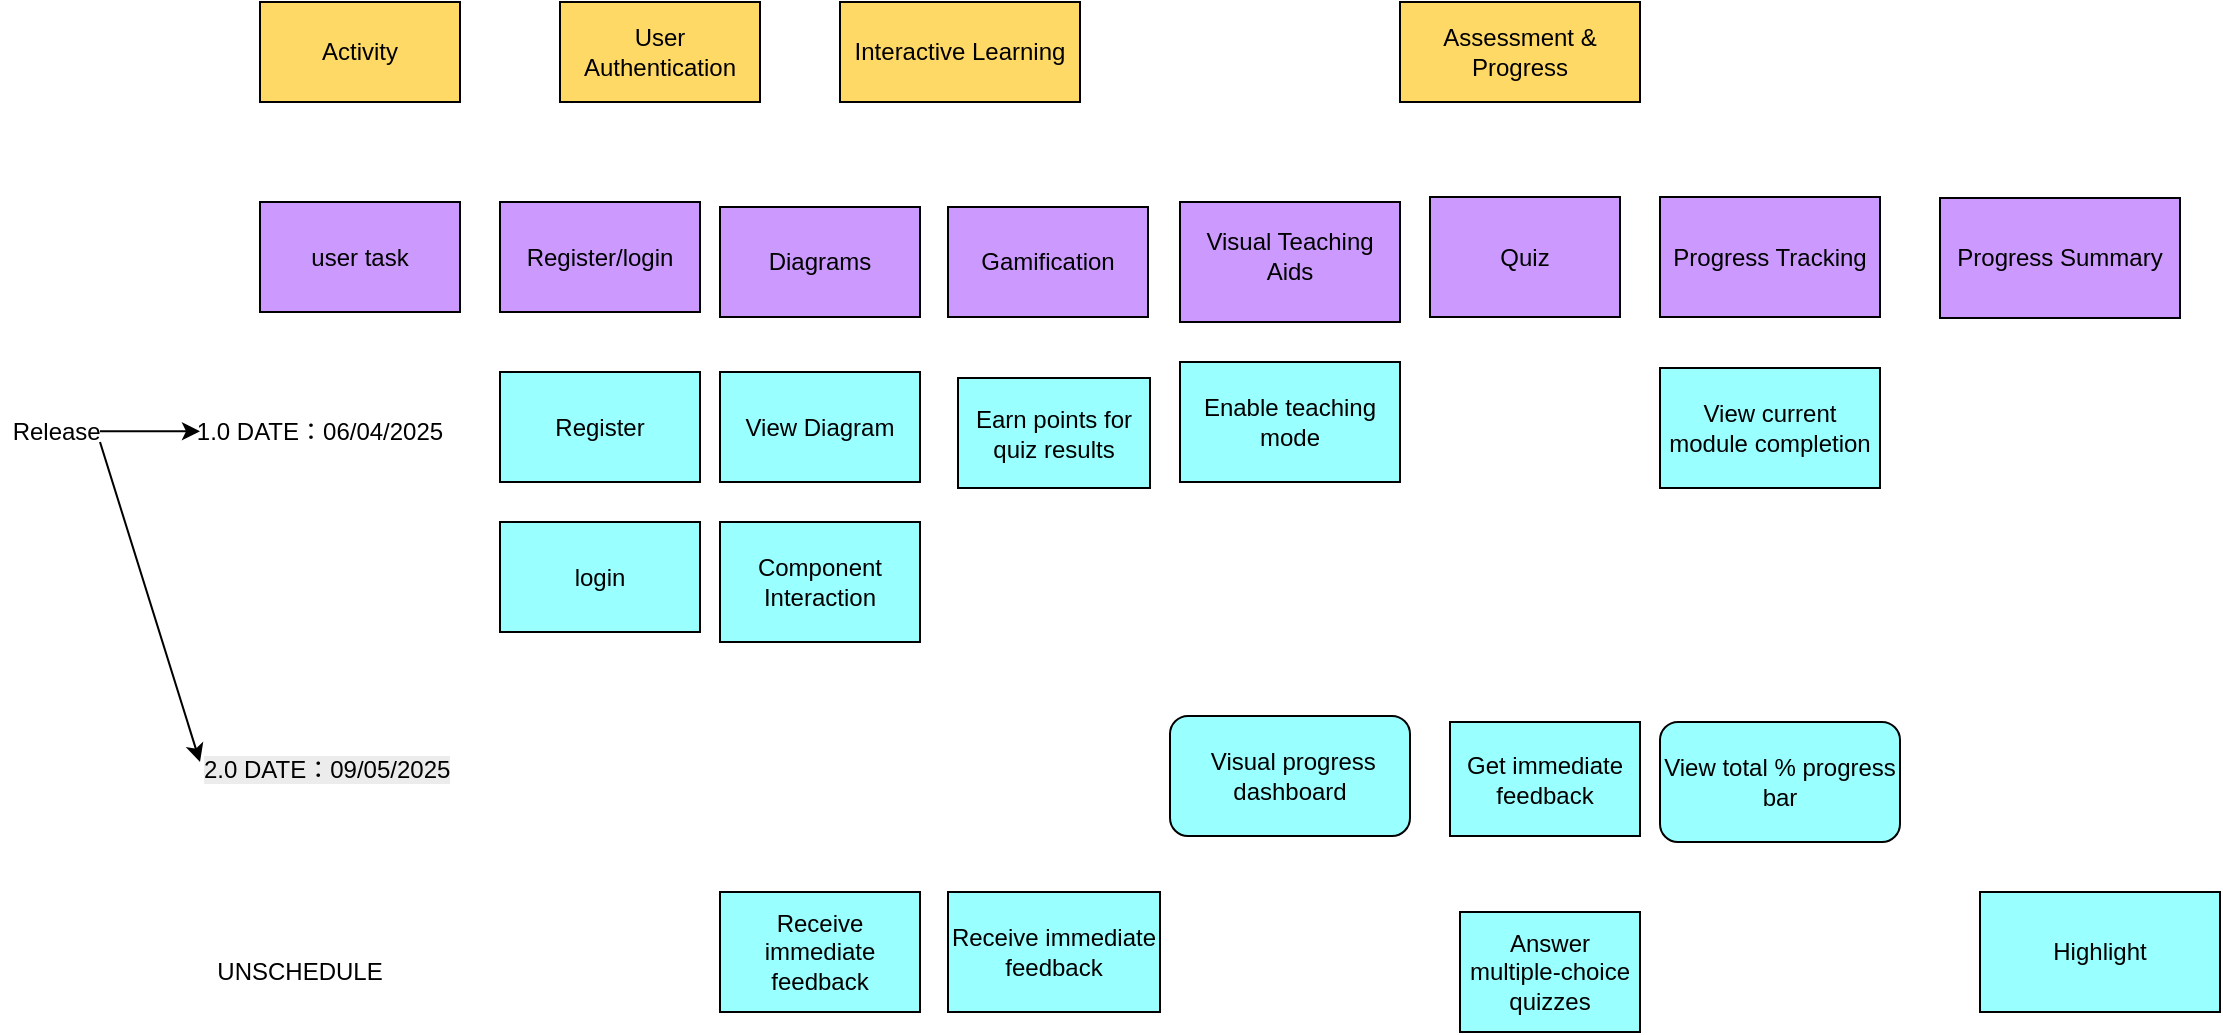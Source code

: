 <mxfile version="27.0.9">
  <diagram name="第 1 页" id="9NMkduw8GseNjqhNts78">
    <mxGraphModel dx="2272" dy="773" grid="1" gridSize="10" guides="1" tooltips="1" connect="1" arrows="1" fold="1" page="1" pageScale="1" pageWidth="827" pageHeight="1169" math="0" shadow="0">
      <root>
        <mxCell id="0" />
        <mxCell id="1" parent="0" />
        <mxCell id="i6qoPylQjN5Yd9TXkNc7-1" value="Activity" style="rounded=0;whiteSpace=wrap;html=1;fillColor=#FFD966;" parent="1" vertex="1">
          <mxGeometry x="70" y="80" width="100" height="50" as="geometry" />
        </mxCell>
        <mxCell id="i6qoPylQjN5Yd9TXkNc7-2" value="User Authentication" style="rounded=0;whiteSpace=wrap;html=1;fillColor=#FFD966;" parent="1" vertex="1">
          <mxGeometry x="220" y="80" width="100" height="50" as="geometry" />
        </mxCell>
        <mxCell id="i6qoPylQjN5Yd9TXkNc7-3" value="Interactive Learning" style="rounded=0;whiteSpace=wrap;html=1;fillColor=#FFD966;" parent="1" vertex="1">
          <mxGeometry x="360" y="80" width="120" height="50" as="geometry" />
        </mxCell>
        <mxCell id="i6qoPylQjN5Yd9TXkNc7-4" value="Assessment &amp;amp; Progress" style="rounded=0;whiteSpace=wrap;html=1;fillColor=#FFD966;" parent="1" vertex="1">
          <mxGeometry x="640" y="80" width="120" height="50" as="geometry" />
        </mxCell>
        <mxCell id="i6qoPylQjN5Yd9TXkNc7-5" value="user task" style="rounded=0;whiteSpace=wrap;html=1;fillColor=#CC99FF;" parent="1" vertex="1">
          <mxGeometry x="70" y="180" width="100" height="55" as="geometry" />
        </mxCell>
        <mxCell id="i6qoPylQjN5Yd9TXkNc7-6" value="Register/login" style="rounded=0;whiteSpace=wrap;html=1;fillColor=#CC99FF;" parent="1" vertex="1">
          <mxGeometry x="190" y="180" width="100" height="55" as="geometry" />
        </mxCell>
        <mxCell id="i6qoPylQjN5Yd9TXkNc7-8" value="Gamification" style="rounded=0;whiteSpace=wrap;html=1;fillColor=#CC99FF;" parent="1" vertex="1">
          <mxGeometry x="414" y="182.5" width="100" height="55" as="geometry" />
        </mxCell>
        <mxCell id="i6qoPylQjN5Yd9TXkNc7-10" value="&lt;table&gt;&lt;tbody&gt;&lt;tr&gt;&lt;td&gt;Visual Teaching Aids&lt;/td&gt;&lt;/tr&gt;&lt;/tbody&gt;&lt;/table&gt;&lt;table&gt;&lt;tbody&gt;&lt;tr&gt;&lt;td&gt;&lt;/td&gt;&lt;/tr&gt;&lt;/tbody&gt;&lt;/table&gt;" style="rounded=0;whiteSpace=wrap;html=1;fillColor=#CC99FF;" parent="1" vertex="1">
          <mxGeometry x="530" y="180" width="110" height="60" as="geometry" />
        </mxCell>
        <mxCell id="i6qoPylQjN5Yd9TXkNc7-12" value="Progress Tracking" style="rounded=0;whiteSpace=wrap;html=1;fillColor=#CC99FF;" parent="1" vertex="1">
          <mxGeometry x="770" y="177.5" width="110" height="60" as="geometry" />
        </mxCell>
        <mxCell id="i6qoPylQjN5Yd9TXkNc7-13" value="Progress Summary" style="rounded=0;whiteSpace=wrap;html=1;fillColor=#CC99FF;" parent="1" vertex="1">
          <mxGeometry x="910" y="178" width="120" height="60" as="geometry" />
        </mxCell>
        <mxCell id="i6qoPylQjN5Yd9TXkNc7-14" value="Release&amp;nbsp;" style="text;html=1;align=center;verticalAlign=middle;whiteSpace=wrap;rounded=0;" parent="1" vertex="1">
          <mxGeometry x="-60" y="280" width="60" height="30" as="geometry" />
        </mxCell>
        <mxCell id="i6qoPylQjN5Yd9TXkNc7-15" value="" style="endArrow=classic;html=1;rounded=0;" parent="1" edge="1">
          <mxGeometry width="50" height="50" relative="1" as="geometry">
            <mxPoint x="-10" y="294.66" as="sourcePoint" />
            <mxPoint x="40" y="294.66" as="targetPoint" />
          </mxGeometry>
        </mxCell>
        <mxCell id="i6qoPylQjN5Yd9TXkNc7-16" value="1.0 DATE：06/04/2025" style="text;html=1;align=center;verticalAlign=middle;whiteSpace=wrap;rounded=0;" parent="1" vertex="1">
          <mxGeometry x="30" y="280" width="140" height="30" as="geometry" />
        </mxCell>
        <mxCell id="i6qoPylQjN5Yd9TXkNc7-20" value="Register" style="rounded=0;whiteSpace=wrap;html=1;fillColor=#99FFFF;" parent="1" vertex="1">
          <mxGeometry x="190" y="265" width="100" height="55" as="geometry" />
        </mxCell>
        <mxCell id="i6qoPylQjN5Yd9TXkNc7-21" value="login" style="rounded=0;whiteSpace=wrap;html=1;fillColor=#99FFFF;" parent="1" vertex="1">
          <mxGeometry x="190" y="340" width="100" height="55" as="geometry" />
        </mxCell>
        <mxCell id="i6qoPylQjN5Yd9TXkNc7-22" value="View Diagram" style="rounded=0;whiteSpace=wrap;html=1;fillColor=#99FFFF;" parent="1" vertex="1">
          <mxGeometry x="300" y="265" width="100" height="55" as="geometry" />
        </mxCell>
        <mxCell id="i6qoPylQjN5Yd9TXkNc7-23" value="Component Interaction" style="rounded=0;whiteSpace=wrap;html=1;fillColor=#99FFFF;" parent="1" vertex="1">
          <mxGeometry x="300" y="340" width="100" height="60" as="geometry" />
        </mxCell>
        <mxCell id="i6qoPylQjN5Yd9TXkNc7-24" value="Receive immediate feedback" style="rounded=0;whiteSpace=wrap;html=1;fillColor=#99FFFF;" parent="1" vertex="1">
          <mxGeometry x="300" y="525" width="100" height="60" as="geometry" />
        </mxCell>
        <mxCell id="i6qoPylQjN5Yd9TXkNc7-25" value="Earn points for quiz results" style="rounded=0;whiteSpace=wrap;html=1;fillColor=#99FFFF;" parent="1" vertex="1">
          <mxGeometry x="419" y="268" width="96" height="55" as="geometry" />
        </mxCell>
        <mxCell id="i6qoPylQjN5Yd9TXkNc7-26" value="Enable teaching mode" style="rounded=0;whiteSpace=wrap;html=1;fillColor=#99FFFF;" parent="1" vertex="1">
          <mxGeometry x="530" y="260" width="110" height="60" as="geometry" />
        </mxCell>
        <mxCell id="i6qoPylQjN5Yd9TXkNc7-27" value="Get immediate feedback" style="rounded=0;whiteSpace=wrap;html=1;fillColor=#99FFFF;" parent="1" vertex="1">
          <mxGeometry x="665" y="440" width="95" height="57" as="geometry" />
        </mxCell>
        <mxCell id="i6qoPylQjN5Yd9TXkNc7-28" value="View current module completion" style="rounded=0;whiteSpace=wrap;html=1;fillColor=#99FFFF;" parent="1" vertex="1">
          <mxGeometry x="770" y="263" width="110" height="60" as="geometry" />
        </mxCell>
        <mxCell id="i6qoPylQjN5Yd9TXkNc7-29" value="Highlight" style="rounded=0;whiteSpace=wrap;html=1;fillColor=#99FFFF;" parent="1" vertex="1">
          <mxGeometry x="930" y="525" width="120" height="60" as="geometry" />
        </mxCell>
        <mxCell id="i6qoPylQjN5Yd9TXkNc7-30" value="&lt;span style=&quot;color: rgb(0, 0, 0); font-family: Helvetica; font-size: 12px; font-style: normal; font-variant-ligatures: normal; font-variant-caps: normal; font-weight: 400; letter-spacing: normal; orphans: 2; text-align: center; text-indent: 0px; text-transform: none; widows: 2; word-spacing: 0px; -webkit-text-stroke-width: 0px; white-space: normal; background-color: rgb(236, 236, 236); text-decoration-thickness: initial; text-decoration-style: initial; text-decoration-color: initial; float: none; display: inline !important;&quot;&gt;2.0 DATE：09/05/2025&lt;/span&gt;" style="text;whiteSpace=wrap;html=1;" parent="1" vertex="1">
          <mxGeometry x="40" y="450" width="160" height="40" as="geometry" />
        </mxCell>
        <mxCell id="i6qoPylQjN5Yd9TXkNc7-31" value="Answer multiple-choice quizzes" style="rounded=0;whiteSpace=wrap;html=1;fillColor=#99FFFF;" parent="1" vertex="1">
          <mxGeometry x="670" y="535" width="90" height="60" as="geometry" />
        </mxCell>
        <mxCell id="i6qoPylQjN5Yd9TXkNc7-32" value="Receive immediate feedback" style="rounded=0;whiteSpace=wrap;html=1;fillColor=#99FFFF;" parent="1" vertex="1">
          <mxGeometry x="414" y="525" width="106" height="60" as="geometry" />
        </mxCell>
        <mxCell id="i6qoPylQjN5Yd9TXkNc7-33" value="" style="endArrow=classic;html=1;rounded=0;entryX=0;entryY=0.25;entryDx=0;entryDy=0;" parent="1" target="i6qoPylQjN5Yd9TXkNc7-30" edge="1">
          <mxGeometry width="50" height="50" relative="1" as="geometry">
            <mxPoint x="-10" y="300" as="sourcePoint" />
            <mxPoint x="60" y="330" as="targetPoint" />
          </mxGeometry>
        </mxCell>
        <mxCell id="i6qoPylQjN5Yd9TXkNc7-34" value="UNSCHEDULE" style="text;html=1;align=center;verticalAlign=middle;whiteSpace=wrap;rounded=0;" parent="1" vertex="1">
          <mxGeometry x="60" y="550" width="60" height="30" as="geometry" />
        </mxCell>
        <mxCell id="i6qoPylQjN5Yd9TXkNc7-35" value="&amp;nbsp;Visual progress dashboard" style="rounded=1;whiteSpace=wrap;html=1;fillColor=#99FFFF;" parent="1" vertex="1">
          <mxGeometry x="525" y="437" width="120" height="60" as="geometry" />
        </mxCell>
        <mxCell id="i6qoPylQjN5Yd9TXkNc7-36" value="View total % progress bar" style="rounded=1;whiteSpace=wrap;html=1;fillColor=#99FFFF;" parent="1" vertex="1">
          <mxGeometry x="770" y="440" width="120" height="60" as="geometry" />
        </mxCell>
        <mxCell id="i6qoPylQjN5Yd9TXkNc7-7" value="Diagrams" style="rounded=0;whiteSpace=wrap;html=1;fillColor=#CC99FF;" parent="1" vertex="1">
          <mxGeometry x="300" y="182.5" width="100" height="55" as="geometry" />
        </mxCell>
        <mxCell id="i6qoPylQjN5Yd9TXkNc7-11" value="Quiz" style="rounded=0;whiteSpace=wrap;html=1;fillColor=#CC99FF;" parent="1" vertex="1">
          <mxGeometry x="655" y="177.5" width="95" height="60" as="geometry" />
        </mxCell>
      </root>
    </mxGraphModel>
  </diagram>
</mxfile>
